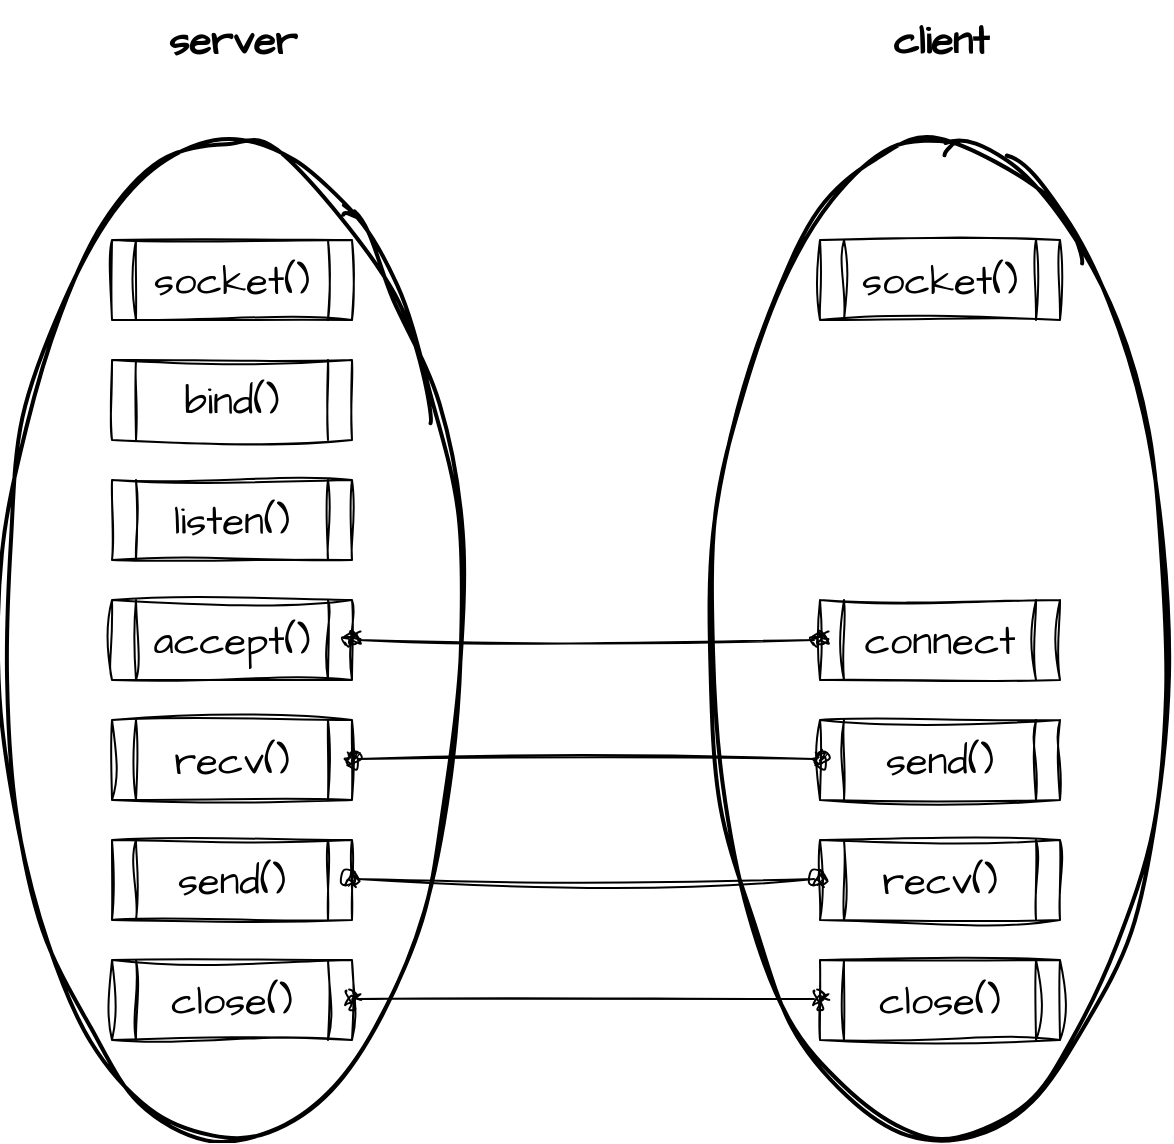 <mxfile version="20.8.23" type="device"><diagram name="Page-1" id="KIkoyzRaQGBpVvN0B8Rf"><mxGraphModel dx="1050" dy="573" grid="1" gridSize="10" guides="1" tooltips="1" connect="1" arrows="1" fold="1" page="1" pageScale="1" pageWidth="850" pageHeight="1100" math="0" shadow="0"><root><mxCell id="0"/><mxCell id="1" parent="0"/><mxCell id="gRVgjWdu4oNT1A27uwvI-1" value="" style="strokeWidth=2;html=1;shape=mxgraph.flowchart.start_2;whiteSpace=wrap;sketch=1;hachureGap=4;jiggle=2;curveFitting=1;fontFamily=Architects Daughter;fontSource=https%3A%2F%2Ffonts.googleapis.com%2Fcss%3Ffamily%3DArchitects%2BDaughter;fontSize=20;fillColor=none;" vertex="1" parent="1"><mxGeometry x="90" y="160" width="230" height="500" as="geometry"/></mxCell><mxCell id="gRVgjWdu4oNT1A27uwvI-4" value="server" style="text;strokeColor=none;fillColor=none;html=1;fontSize=20;fontStyle=1;verticalAlign=middle;align=center;fontFamily=Architects Daughter;" vertex="1" parent="1"><mxGeometry x="155" y="90" width="100" height="40" as="geometry"/></mxCell><mxCell id="gRVgjWdu4oNT1A27uwvI-5" value="client" style="text;strokeColor=none;fillColor=none;html=1;fontSize=20;fontStyle=1;verticalAlign=middle;align=center;fontFamily=Architects Daughter;" vertex="1" parent="1"><mxGeometry x="509" y="90" width="100" height="40" as="geometry"/></mxCell><mxCell id="gRVgjWdu4oNT1A27uwvI-6" value="socket()" style="shape=process;whiteSpace=wrap;html=1;backgroundOutline=1;sketch=1;hachureGap=4;jiggle=2;curveFitting=1;fontFamily=Architects Daughter;fontSource=https%3A%2F%2Ffonts.googleapis.com%2Fcss%3Ffamily%3DArchitects%2BDaughter;fontSize=20;fillColor=none;" vertex="1" parent="1"><mxGeometry x="145" y="210" width="120" height="40" as="geometry"/></mxCell><mxCell id="gRVgjWdu4oNT1A27uwvI-9" value="bind()" style="shape=process;whiteSpace=wrap;html=1;backgroundOutline=1;sketch=1;hachureGap=4;jiggle=2;curveFitting=1;fontFamily=Architects Daughter;fontSource=https%3A%2F%2Ffonts.googleapis.com%2Fcss%3Ffamily%3DArchitects%2BDaughter;fontSize=20;fillColor=none;" vertex="1" parent="1"><mxGeometry x="145" y="270" width="120" height="40" as="geometry"/></mxCell><mxCell id="gRVgjWdu4oNT1A27uwvI-10" value="listen()" style="shape=process;whiteSpace=wrap;html=1;backgroundOutline=1;sketch=1;hachureGap=4;jiggle=2;curveFitting=1;fontFamily=Architects Daughter;fontSource=https%3A%2F%2Ffonts.googleapis.com%2Fcss%3Ffamily%3DArchitects%2BDaughter;fontSize=20;fillColor=none;" vertex="1" parent="1"><mxGeometry x="145" y="330" width="120" height="40" as="geometry"/></mxCell><mxCell id="gRVgjWdu4oNT1A27uwvI-11" value="accept()" style="shape=process;whiteSpace=wrap;html=1;backgroundOutline=1;sketch=1;hachureGap=4;jiggle=2;curveFitting=1;fontFamily=Architects Daughter;fontSource=https%3A%2F%2Ffonts.googleapis.com%2Fcss%3Ffamily%3DArchitects%2BDaughter;fontSize=20;fillColor=none;" vertex="1" parent="1"><mxGeometry x="145" y="390" width="120" height="40" as="geometry"/></mxCell><mxCell id="gRVgjWdu4oNT1A27uwvI-12" value="recv()" style="shape=process;whiteSpace=wrap;html=1;backgroundOutline=1;sketch=1;hachureGap=4;jiggle=2;curveFitting=1;fontFamily=Architects Daughter;fontSource=https%3A%2F%2Ffonts.googleapis.com%2Fcss%3Ffamily%3DArchitects%2BDaughter;fontSize=20;fillColor=none;" vertex="1" parent="1"><mxGeometry x="145" y="450" width="120" height="40" as="geometry"/></mxCell><mxCell id="gRVgjWdu4oNT1A27uwvI-13" value="send()" style="shape=process;whiteSpace=wrap;html=1;backgroundOutline=1;sketch=1;hachureGap=4;jiggle=2;curveFitting=1;fontFamily=Architects Daughter;fontSource=https%3A%2F%2Ffonts.googleapis.com%2Fcss%3Ffamily%3DArchitects%2BDaughter;fontSize=20;fillColor=none;" vertex="1" parent="1"><mxGeometry x="145" y="510" width="120" height="40" as="geometry"/></mxCell><mxCell id="gRVgjWdu4oNT1A27uwvI-14" value="close()" style="shape=process;whiteSpace=wrap;html=1;backgroundOutline=1;sketch=1;hachureGap=4;jiggle=2;curveFitting=1;fontFamily=Architects Daughter;fontSource=https%3A%2F%2Ffonts.googleapis.com%2Fcss%3Ffamily%3DArchitects%2BDaughter;fontSize=20;fillColor=none;" vertex="1" parent="1"><mxGeometry x="145" y="570" width="120" height="40" as="geometry"/></mxCell><mxCell id="gRVgjWdu4oNT1A27uwvI-15" value="" style="strokeWidth=2;html=1;shape=mxgraph.flowchart.start_2;whiteSpace=wrap;sketch=1;hachureGap=4;jiggle=2;curveFitting=1;fontFamily=Architects Daughter;fontSource=https%3A%2F%2Ffonts.googleapis.com%2Fcss%3Ffamily%3DArchitects%2BDaughter;fontSize=20;fillColor=none;" vertex="1" parent="1"><mxGeometry x="444" y="160" width="230" height="500" as="geometry"/></mxCell><mxCell id="gRVgjWdu4oNT1A27uwvI-19" value="connect" style="shape=process;whiteSpace=wrap;html=1;backgroundOutline=1;sketch=1;hachureGap=4;jiggle=2;curveFitting=1;fontFamily=Architects Daughter;fontSource=https%3A%2F%2Ffonts.googleapis.com%2Fcss%3Ffamily%3DArchitects%2BDaughter;fontSize=20;fillColor=none;" vertex="1" parent="1"><mxGeometry x="499" y="390" width="120" height="40" as="geometry"/></mxCell><mxCell id="gRVgjWdu4oNT1A27uwvI-20" value="send()" style="shape=process;whiteSpace=wrap;html=1;backgroundOutline=1;sketch=1;hachureGap=4;jiggle=2;curveFitting=1;fontFamily=Architects Daughter;fontSource=https%3A%2F%2Ffonts.googleapis.com%2Fcss%3Ffamily%3DArchitects%2BDaughter;fontSize=20;fillColor=none;" vertex="1" parent="1"><mxGeometry x="499" y="450" width="120" height="40" as="geometry"/></mxCell><mxCell id="gRVgjWdu4oNT1A27uwvI-21" value="recv()" style="shape=process;whiteSpace=wrap;html=1;backgroundOutline=1;sketch=1;hachureGap=4;jiggle=2;curveFitting=1;fontFamily=Architects Daughter;fontSource=https%3A%2F%2Ffonts.googleapis.com%2Fcss%3Ffamily%3DArchitects%2BDaughter;fontSize=20;fillColor=none;" vertex="1" parent="1"><mxGeometry x="499" y="510" width="120" height="40" as="geometry"/></mxCell><mxCell id="gRVgjWdu4oNT1A27uwvI-22" value="close()" style="shape=process;whiteSpace=wrap;html=1;backgroundOutline=1;sketch=1;hachureGap=4;jiggle=2;curveFitting=1;fontFamily=Architects Daughter;fontSource=https%3A%2F%2Ffonts.googleapis.com%2Fcss%3Ffamily%3DArchitects%2BDaughter;fontSize=20;fillColor=none;" vertex="1" parent="1"><mxGeometry x="499" y="570" width="120" height="40" as="geometry"/></mxCell><mxCell id="gRVgjWdu4oNT1A27uwvI-23" value="socket()" style="shape=process;whiteSpace=wrap;html=1;backgroundOutline=1;sketch=1;hachureGap=4;jiggle=2;curveFitting=1;fontFamily=Architects Daughter;fontSource=https%3A%2F%2Ffonts.googleapis.com%2Fcss%3Ffamily%3DArchitects%2BDaughter;fontSize=20;fillColor=none;" vertex="1" parent="1"><mxGeometry x="499" y="210" width="120" height="40" as="geometry"/></mxCell><mxCell id="gRVgjWdu4oNT1A27uwvI-25" value="" style="endArrow=oval;html=1;rounded=0;sketch=1;hachureGap=4;jiggle=2;curveFitting=1;fontFamily=Architects Daughter;fontSource=https%3A%2F%2Ffonts.googleapis.com%2Fcss%3Ffamily%3DArchitects%2BDaughter;fontSize=16;exitX=1;exitY=0.5;exitDx=0;exitDy=0;entryX=0;entryY=0.5;entryDx=0;entryDy=0;endFill=1;startArrow=oval;startFill=1;" edge="1" parent="1" source="gRVgjWdu4oNT1A27uwvI-11" target="gRVgjWdu4oNT1A27uwvI-19"><mxGeometry width="50" height="50" relative="1" as="geometry"><mxPoint x="370" y="420" as="sourcePoint"/><mxPoint x="420" y="370" as="targetPoint"/></mxGeometry></mxCell><mxCell id="gRVgjWdu4oNT1A27uwvI-27" value="" style="endArrow=oval;html=1;rounded=0;sketch=1;hachureGap=4;jiggle=2;curveFitting=1;fontFamily=Architects Daughter;fontSource=https%3A%2F%2Ffonts.googleapis.com%2Fcss%3Ffamily%3DArchitects%2BDaughter;fontSize=16;exitX=1;exitY=0.5;exitDx=0;exitDy=0;entryX=0;entryY=0.5;entryDx=0;entryDy=0;endFill=1;startArrow=oval;startFill=1;" edge="1" parent="1"><mxGeometry width="50" height="50" relative="1" as="geometry"><mxPoint x="265" y="469.5" as="sourcePoint"/><mxPoint x="499" y="469.5" as="targetPoint"/></mxGeometry></mxCell><mxCell id="gRVgjWdu4oNT1A27uwvI-28" value="" style="endArrow=oval;html=1;rounded=0;sketch=1;hachureGap=4;jiggle=2;curveFitting=1;fontFamily=Architects Daughter;fontSource=https%3A%2F%2Ffonts.googleapis.com%2Fcss%3Ffamily%3DArchitects%2BDaughter;fontSize=16;exitX=1;exitY=0.5;exitDx=0;exitDy=0;entryX=0;entryY=0.5;entryDx=0;entryDy=0;endFill=1;startArrow=oval;startFill=1;" edge="1" parent="1"><mxGeometry width="50" height="50" relative="1" as="geometry"><mxPoint x="265" y="529.5" as="sourcePoint"/><mxPoint x="499" y="529.5" as="targetPoint"/></mxGeometry></mxCell><mxCell id="gRVgjWdu4oNT1A27uwvI-29" value="" style="endArrow=oval;html=1;rounded=0;sketch=1;hachureGap=4;jiggle=2;curveFitting=1;fontFamily=Architects Daughter;fontSource=https%3A%2F%2Ffonts.googleapis.com%2Fcss%3Ffamily%3DArchitects%2BDaughter;fontSize=16;exitX=1;exitY=0.5;exitDx=0;exitDy=0;entryX=0;entryY=0.5;entryDx=0;entryDy=0;endFill=1;startArrow=oval;startFill=1;" edge="1" parent="1"><mxGeometry width="50" height="50" relative="1" as="geometry"><mxPoint x="265" y="589.5" as="sourcePoint"/><mxPoint x="499" y="589.5" as="targetPoint"/></mxGeometry></mxCell></root></mxGraphModel></diagram></mxfile>